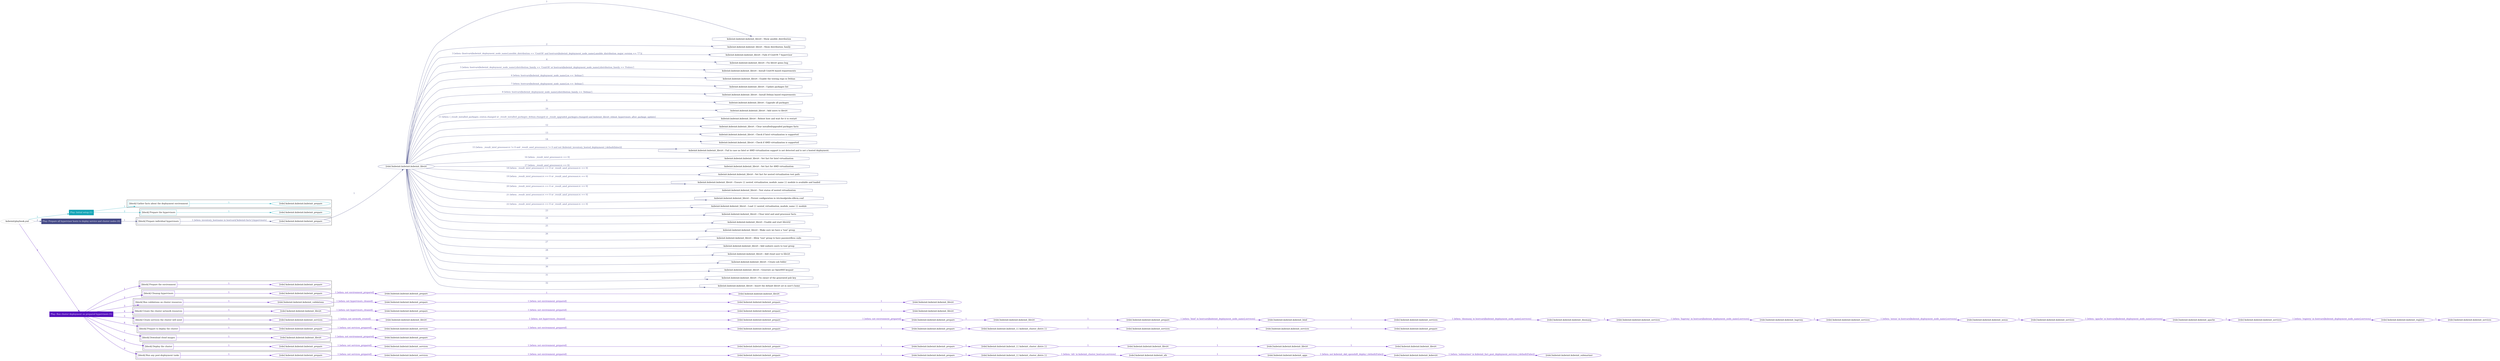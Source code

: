 digraph {
	graph [concentrate=true ordering=in rankdir=LR ratio=fill]
	edge [esep=5 sep=10]
	"kubeinit/playbook.yml" [id=root_node style=dotted]
	play_ae5623bc [label="Play: Initial setup (1)" color="#15a5b7" fontcolor="#ffffff" id=play_ae5623bc shape=box style=filled tooltip=localhost]
	"kubeinit/playbook.yml" -> play_ae5623bc [label="1 " color="#15a5b7" fontcolor="#15a5b7" id=edge_27485e9d labeltooltip="1 " tooltip="1 "]
	subgraph "kubeinit.kubeinit.kubeinit_prepare" {
		role_32ba63b3 [label="[role] kubeinit.kubeinit.kubeinit_prepare" color="#15a5b7" id=role_32ba63b3 tooltip="kubeinit.kubeinit.kubeinit_prepare"]
	}
	subgraph "kubeinit.kubeinit.kubeinit_prepare" {
		role_49cd9818 [label="[role] kubeinit.kubeinit.kubeinit_prepare" color="#15a5b7" id=role_49cd9818 tooltip="kubeinit.kubeinit.kubeinit_prepare"]
	}
	subgraph "Play: Initial setup (1)" {
		play_ae5623bc -> block_81b3d2ae [label=1 color="#15a5b7" fontcolor="#15a5b7" id=edge_026b14d3 labeltooltip=1 tooltip=1]
		subgraph cluster_block_81b3d2ae {
			block_81b3d2ae [label="[block] Gather facts about the deployment environment" color="#15a5b7" id=block_81b3d2ae labeltooltip="Gather facts about the deployment environment" shape=box tooltip="Gather facts about the deployment environment"]
			block_81b3d2ae -> role_32ba63b3 [label="1 " color="#15a5b7" fontcolor="#15a5b7" id=edge_f1c1e1ab labeltooltip="1 " tooltip="1 "]
		}
		play_ae5623bc -> block_68436acc [label=2 color="#15a5b7" fontcolor="#15a5b7" id=edge_867c7a4f labeltooltip=2 tooltip=2]
		subgraph cluster_block_68436acc {
			block_68436acc [label="[block] Prepare the hypervisors" color="#15a5b7" id=block_68436acc labeltooltip="Prepare the hypervisors" shape=box tooltip="Prepare the hypervisors"]
			block_68436acc -> role_49cd9818 [label="1 " color="#15a5b7" fontcolor="#15a5b7" id=edge_c516bd95 labeltooltip="1 " tooltip="1 "]
		}
	}
	play_3d8f3147 [label="Play: Prepare all hypervisor hosts to deploy service and cluster nodes (0)" color="#454a87" fontcolor="#ffffff" id=play_3d8f3147 shape=box style=filled tooltip="Play: Prepare all hypervisor hosts to deploy service and cluster nodes (0)"]
	"kubeinit/playbook.yml" -> play_3d8f3147 [label="2 " color="#454a87" fontcolor="#454a87" id=edge_6133e036 labeltooltip="2 " tooltip="2 "]
	subgraph "kubeinit.kubeinit.kubeinit_libvirt" {
		role_4e912ec5 [label="[role] kubeinit.kubeinit.kubeinit_libvirt" color="#454a87" id=role_4e912ec5 tooltip="kubeinit.kubeinit.kubeinit_libvirt"]
		task_d1278733 [label="kubeinit.kubeinit.kubeinit_libvirt : Show ansible_distribution" color="#454a87" id=task_d1278733 shape=octagon tooltip="kubeinit.kubeinit.kubeinit_libvirt : Show ansible_distribution"]
		role_4e912ec5 -> task_d1278733 [label="1 " color="#454a87" fontcolor="#454a87" id=edge_0f3d3558 labeltooltip="1 " tooltip="1 "]
		task_0af24a42 [label="kubeinit.kubeinit.kubeinit_libvirt : Show distribution_family" color="#454a87" id=task_0af24a42 shape=octagon tooltip="kubeinit.kubeinit.kubeinit_libvirt : Show distribution_family"]
		role_4e912ec5 -> task_0af24a42 [label="2 " color="#454a87" fontcolor="#454a87" id=edge_c1f92a59 labeltooltip="2 " tooltip="2 "]
		task_7bc9d79d [label="kubeinit.kubeinit.kubeinit_libvirt : Fails if CentOS 7 hypervisor" color="#454a87" id=task_7bc9d79d shape=octagon tooltip="kubeinit.kubeinit.kubeinit_libvirt : Fails if CentOS 7 hypervisor"]
		role_4e912ec5 -> task_7bc9d79d [label="3 [when: (hostvars[kubeinit_deployment_node_name].ansible_distribution == 'CentOS' and hostvars[kubeinit_deployment_node_name].ansible_distribution_major_version == \"7\")]" color="#454a87" fontcolor="#454a87" id=edge_f0eb974d labeltooltip="3 [when: (hostvars[kubeinit_deployment_node_name].ansible_distribution == 'CentOS' and hostvars[kubeinit_deployment_node_name].ansible_distribution_major_version == \"7\")]" tooltip="3 [when: (hostvars[kubeinit_deployment_node_name].ansible_distribution == 'CentOS' and hostvars[kubeinit_deployment_node_name].ansible_distribution_major_version == \"7\")]"]
		task_7fc42ae1 [label="kubeinit.kubeinit.kubeinit_libvirt : Fix libvirt qemu bug" color="#454a87" id=task_7fc42ae1 shape=octagon tooltip="kubeinit.kubeinit.kubeinit_libvirt : Fix libvirt qemu bug"]
		role_4e912ec5 -> task_7fc42ae1 [label="4 " color="#454a87" fontcolor="#454a87" id=edge_eb07b515 labeltooltip="4 " tooltip="4 "]
		task_ab1a9a8f [label="kubeinit.kubeinit.kubeinit_libvirt : Install CentOS based requirements" color="#454a87" id=task_ab1a9a8f shape=octagon tooltip="kubeinit.kubeinit.kubeinit_libvirt : Install CentOS based requirements"]
		role_4e912ec5 -> task_ab1a9a8f [label="5 [when: hostvars[kubeinit_deployment_node_name].distribution_family == 'CentOS' or hostvars[kubeinit_deployment_node_name].distribution_family == 'Fedora']" color="#454a87" fontcolor="#454a87" id=edge_c4c9f3f1 labeltooltip="5 [when: hostvars[kubeinit_deployment_node_name].distribution_family == 'CentOS' or hostvars[kubeinit_deployment_node_name].distribution_family == 'Fedora']" tooltip="5 [when: hostvars[kubeinit_deployment_node_name].distribution_family == 'CentOS' or hostvars[kubeinit_deployment_node_name].distribution_family == 'Fedora']"]
		task_1ac90d5b [label="kubeinit.kubeinit.kubeinit_libvirt : Enable the testing repo in Debian" color="#454a87" id=task_1ac90d5b shape=octagon tooltip="kubeinit.kubeinit.kubeinit_libvirt : Enable the testing repo in Debian"]
		role_4e912ec5 -> task_1ac90d5b [label="6 [when: hostvars[kubeinit_deployment_node_name].os == 'debian']" color="#454a87" fontcolor="#454a87" id=edge_9f5363a7 labeltooltip="6 [when: hostvars[kubeinit_deployment_node_name].os == 'debian']" tooltip="6 [when: hostvars[kubeinit_deployment_node_name].os == 'debian']"]
		task_37b2a789 [label="kubeinit.kubeinit.kubeinit_libvirt : Update packages list" color="#454a87" id=task_37b2a789 shape=octagon tooltip="kubeinit.kubeinit.kubeinit_libvirt : Update packages list"]
		role_4e912ec5 -> task_37b2a789 [label="7 [when: hostvars[kubeinit_deployment_node_name].os == 'debian']" color="#454a87" fontcolor="#454a87" id=edge_d1c5ad2e labeltooltip="7 [when: hostvars[kubeinit_deployment_node_name].os == 'debian']" tooltip="7 [when: hostvars[kubeinit_deployment_node_name].os == 'debian']"]
		task_36decf1a [label="kubeinit.kubeinit.kubeinit_libvirt : Install Debian based requirements" color="#454a87" id=task_36decf1a shape=octagon tooltip="kubeinit.kubeinit.kubeinit_libvirt : Install Debian based requirements"]
		role_4e912ec5 -> task_36decf1a [label="8 [when: hostvars[kubeinit_deployment_node_name].distribution_family == 'Debian']" color="#454a87" fontcolor="#454a87" id=edge_c4d5b35b labeltooltip="8 [when: hostvars[kubeinit_deployment_node_name].distribution_family == 'Debian']" tooltip="8 [when: hostvars[kubeinit_deployment_node_name].distribution_family == 'Debian']"]
		task_96eb732e [label="kubeinit.kubeinit.kubeinit_libvirt : Upgrade all packages" color="#454a87" id=task_96eb732e shape=octagon tooltip="kubeinit.kubeinit.kubeinit_libvirt : Upgrade all packages"]
		role_4e912ec5 -> task_96eb732e [label="9 " color="#454a87" fontcolor="#454a87" id=edge_d1c622c1 labeltooltip="9 " tooltip="9 "]
		task_19e4eb24 [label="kubeinit.kubeinit.kubeinit_libvirt : Add users to libvirt" color="#454a87" id=task_19e4eb24 shape=octagon tooltip="kubeinit.kubeinit.kubeinit_libvirt : Add users to libvirt"]
		role_4e912ec5 -> task_19e4eb24 [label="10 " color="#454a87" fontcolor="#454a87" id=edge_80ad8586 labeltooltip="10 " tooltip="10 "]
		task_6fe767bd [label="kubeinit.kubeinit.kubeinit_libvirt : Reboot host and wait for it to restart" color="#454a87" id=task_6fe767bd shape=octagon tooltip="kubeinit.kubeinit.kubeinit_libvirt : Reboot host and wait for it to restart"]
		role_4e912ec5 -> task_6fe767bd [label="11 [when: (_result_installed_packages_centos.changed or _result_installed_packages_debian.changed or _result_upgraded_packages.changed) and kubeinit_libvirt_reboot_hypervisors_after_package_update]" color="#454a87" fontcolor="#454a87" id=edge_56527d7c labeltooltip="11 [when: (_result_installed_packages_centos.changed or _result_installed_packages_debian.changed or _result_upgraded_packages.changed) and kubeinit_libvirt_reboot_hypervisors_after_package_update]" tooltip="11 [when: (_result_installed_packages_centos.changed or _result_installed_packages_debian.changed or _result_upgraded_packages.changed) and kubeinit_libvirt_reboot_hypervisors_after_package_update]"]
		task_f14ef8e3 [label="kubeinit.kubeinit.kubeinit_libvirt : Clear installed/upgraded packages facts" color="#454a87" id=task_f14ef8e3 shape=octagon tooltip="kubeinit.kubeinit.kubeinit_libvirt : Clear installed/upgraded packages facts"]
		role_4e912ec5 -> task_f14ef8e3 [label="12 " color="#454a87" fontcolor="#454a87" id=edge_048f81d2 labeltooltip="12 " tooltip="12 "]
		task_b31f3eb2 [label="kubeinit.kubeinit.kubeinit_libvirt : Check if Intel virtualization is supported" color="#454a87" id=task_b31f3eb2 shape=octagon tooltip="kubeinit.kubeinit.kubeinit_libvirt : Check if Intel virtualization is supported"]
		role_4e912ec5 -> task_b31f3eb2 [label="13 " color="#454a87" fontcolor="#454a87" id=edge_bd70e454 labeltooltip="13 " tooltip="13 "]
		task_b850ec2c [label="kubeinit.kubeinit.kubeinit_libvirt : Check if AMD virtualization is supported" color="#454a87" id=task_b850ec2c shape=octagon tooltip="kubeinit.kubeinit.kubeinit_libvirt : Check if AMD virtualization is supported"]
		role_4e912ec5 -> task_b850ec2c [label="14 " color="#454a87" fontcolor="#454a87" id=edge_55ef49c7 labeltooltip="14 " tooltip="14 "]
		task_a9e18a60 [label="kubeinit.kubeinit.kubeinit_libvirt : Fail in case no Intel or AMD virtualization support is not detected and is not a hosted deployment." color="#454a87" id=task_a9e18a60 shape=octagon tooltip="kubeinit.kubeinit.kubeinit_libvirt : Fail in case no Intel or AMD virtualization support is not detected and is not a hosted deployment."]
		role_4e912ec5 -> task_a9e18a60 [label="15 [when: _result_intel_processor.rc != 0 and _result_amd_processor.rc != 0 and not (kubeinit_inventory_hosted_deployment | default(false))]" color="#454a87" fontcolor="#454a87" id=edge_24cc51c0 labeltooltip="15 [when: _result_intel_processor.rc != 0 and _result_amd_processor.rc != 0 and not (kubeinit_inventory_hosted_deployment | default(false))]" tooltip="15 [when: _result_intel_processor.rc != 0 and _result_amd_processor.rc != 0 and not (kubeinit_inventory_hosted_deployment | default(false))]"]
		task_1f916fc2 [label="kubeinit.kubeinit.kubeinit_libvirt : Set fact for Intel virtualization" color="#454a87" id=task_1f916fc2 shape=octagon tooltip="kubeinit.kubeinit.kubeinit_libvirt : Set fact for Intel virtualization"]
		role_4e912ec5 -> task_1f916fc2 [label="16 [when: _result_intel_processor.rc == 0]" color="#454a87" fontcolor="#454a87" id=edge_fc186d94 labeltooltip="16 [when: _result_intel_processor.rc == 0]" tooltip="16 [when: _result_intel_processor.rc == 0]"]
		task_e0577980 [label="kubeinit.kubeinit.kubeinit_libvirt : Set fact for AMD virtualization" color="#454a87" id=task_e0577980 shape=octagon tooltip="kubeinit.kubeinit.kubeinit_libvirt : Set fact for AMD virtualization"]
		role_4e912ec5 -> task_e0577980 [label="17 [when: _result_amd_processor.rc == 0]" color="#454a87" fontcolor="#454a87" id=edge_e07c6f83 labeltooltip="17 [when: _result_amd_processor.rc == 0]" tooltip="17 [when: _result_amd_processor.rc == 0]"]
		task_1e89be77 [label="kubeinit.kubeinit.kubeinit_libvirt : Set fact for nested virtualization test path" color="#454a87" id=task_1e89be77 shape=octagon tooltip="kubeinit.kubeinit.kubeinit_libvirt : Set fact for nested virtualization test path"]
		role_4e912ec5 -> task_1e89be77 [label="18 [when: _result_intel_processor.rc == 0 or _result_amd_processor.rc == 0]" color="#454a87" fontcolor="#454a87" id=edge_f1676edd labeltooltip="18 [when: _result_intel_processor.rc == 0 or _result_amd_processor.rc == 0]" tooltip="18 [when: _result_intel_processor.rc == 0 or _result_amd_processor.rc == 0]"]
		task_506cacd7 [label="kubeinit.kubeinit.kubeinit_libvirt : Ensure {{ nested_virtualization_module_name }} module is available and loaded" color="#454a87" id=task_506cacd7 shape=octagon tooltip="kubeinit.kubeinit.kubeinit_libvirt : Ensure {{ nested_virtualization_module_name }} module is available and loaded"]
		role_4e912ec5 -> task_506cacd7 [label="19 [when: _result_intel_processor.rc == 0 or _result_amd_processor.rc == 0]" color="#454a87" fontcolor="#454a87" id=edge_72a61368 labeltooltip="19 [when: _result_intel_processor.rc == 0 or _result_amd_processor.rc == 0]" tooltip="19 [when: _result_intel_processor.rc == 0 or _result_amd_processor.rc == 0]"]
		task_217394ab [label="kubeinit.kubeinit.kubeinit_libvirt : Test status of nested virtualization" color="#454a87" id=task_217394ab shape=octagon tooltip="kubeinit.kubeinit.kubeinit_libvirt : Test status of nested virtualization"]
		role_4e912ec5 -> task_217394ab [label="20 [when: _result_intel_processor.rc == 0 or _result_amd_processor.rc == 0]" color="#454a87" fontcolor="#454a87" id=edge_a910e5ba labeltooltip="20 [when: _result_intel_processor.rc == 0 or _result_amd_processor.rc == 0]" tooltip="20 [when: _result_intel_processor.rc == 0 or _result_amd_processor.rc == 0]"]
		task_99a50fc7 [label="kubeinit.kubeinit.kubeinit_libvirt : Persist configuration in /etc/modprobe.d/kvm.conf" color="#454a87" id=task_99a50fc7 shape=octagon tooltip="kubeinit.kubeinit.kubeinit_libvirt : Persist configuration in /etc/modprobe.d/kvm.conf"]
		role_4e912ec5 -> task_99a50fc7 [label="21 [when: _result_intel_processor.rc == 0 or _result_amd_processor.rc == 0]" color="#454a87" fontcolor="#454a87" id=edge_4dee004d labeltooltip="21 [when: _result_intel_processor.rc == 0 or _result_amd_processor.rc == 0]" tooltip="21 [when: _result_intel_processor.rc == 0 or _result_amd_processor.rc == 0]"]
		task_57d369d8 [label="kubeinit.kubeinit.kubeinit_libvirt : Load {{ nested_virtualization_module_name }} module" color="#454a87" id=task_57d369d8 shape=octagon tooltip="kubeinit.kubeinit.kubeinit_libvirt : Load {{ nested_virtualization_module_name }} module"]
		role_4e912ec5 -> task_57d369d8 [label="22 [when: _result_intel_processor.rc == 0 or _result_amd_processor.rc == 0]" color="#454a87" fontcolor="#454a87" id=edge_d09338bd labeltooltip="22 [when: _result_intel_processor.rc == 0 or _result_amd_processor.rc == 0]" tooltip="22 [when: _result_intel_processor.rc == 0 or _result_amd_processor.rc == 0]"]
		task_54602b9b [label="kubeinit.kubeinit.kubeinit_libvirt : Clear intel and amd processor facts" color="#454a87" id=task_54602b9b shape=octagon tooltip="kubeinit.kubeinit.kubeinit_libvirt : Clear intel and amd processor facts"]
		role_4e912ec5 -> task_54602b9b [label="23 " color="#454a87" fontcolor="#454a87" id=edge_500079d8 labeltooltip="23 " tooltip="23 "]
		task_56a97917 [label="kubeinit.kubeinit.kubeinit_libvirt : Enable and start libvirtd" color="#454a87" id=task_56a97917 shape=octagon tooltip="kubeinit.kubeinit.kubeinit_libvirt : Enable and start libvirtd"]
		role_4e912ec5 -> task_56a97917 [label="24 " color="#454a87" fontcolor="#454a87" id=edge_bbfd3765 labeltooltip="24 " tooltip="24 "]
		task_d53f37eb [label="kubeinit.kubeinit.kubeinit_libvirt : Make sure we have a 'toor' group" color="#454a87" id=task_d53f37eb shape=octagon tooltip="kubeinit.kubeinit.kubeinit_libvirt : Make sure we have a 'toor' group"]
		role_4e912ec5 -> task_d53f37eb [label="25 " color="#454a87" fontcolor="#454a87" id=edge_2233638c labeltooltip="25 " tooltip="25 "]
		task_4d120b54 [label="kubeinit.kubeinit.kubeinit_libvirt : Allow 'toor' group to have passwordless sudo" color="#454a87" id=task_4d120b54 shape=octagon tooltip="kubeinit.kubeinit.kubeinit_libvirt : Allow 'toor' group to have passwordless sudo"]
		role_4e912ec5 -> task_4d120b54 [label="26 " color="#454a87" fontcolor="#454a87" id=edge_a14a1970 labeltooltip="26 " tooltip="26 "]
		task_537d9044 [label="kubeinit.kubeinit.kubeinit_libvirt : Add sudoers users to toor group" color="#454a87" id=task_537d9044 shape=octagon tooltip="kubeinit.kubeinit.kubeinit_libvirt : Add sudoers users to toor group"]
		role_4e912ec5 -> task_537d9044 [label="27 " color="#454a87" fontcolor="#454a87" id=edge_779ed4fe labeltooltip="27 " tooltip="27 "]
		task_7dc441e7 [label="kubeinit.kubeinit.kubeinit_libvirt : Add cloud user to libvirt" color="#454a87" id=task_7dc441e7 shape=octagon tooltip="kubeinit.kubeinit.kubeinit_libvirt : Add cloud user to libvirt"]
		role_4e912ec5 -> task_7dc441e7 [label="28 " color="#454a87" fontcolor="#454a87" id=edge_8a097189 labeltooltip="28 " tooltip="28 "]
		task_785f886f [label="kubeinit.kubeinit.kubeinit_libvirt : Create ssh folder" color="#454a87" id=task_785f886f shape=octagon tooltip="kubeinit.kubeinit.kubeinit_libvirt : Create ssh folder"]
		role_4e912ec5 -> task_785f886f [label="29 " color="#454a87" fontcolor="#454a87" id=edge_5fbecd50 labeltooltip="29 " tooltip="29 "]
		task_94167d1b [label="kubeinit.kubeinit.kubeinit_libvirt : Generate an OpenSSH keypair" color="#454a87" id=task_94167d1b shape=octagon tooltip="kubeinit.kubeinit.kubeinit_libvirt : Generate an OpenSSH keypair"]
		role_4e912ec5 -> task_94167d1b [label="30 " color="#454a87" fontcolor="#454a87" id=edge_88007343 labeltooltip="30 " tooltip="30 "]
		task_08da97da [label="kubeinit.kubeinit.kubeinit_libvirt : Fix owner of the generated pub key" color="#454a87" id=task_08da97da shape=octagon tooltip="kubeinit.kubeinit.kubeinit_libvirt : Fix owner of the generated pub key"]
		role_4e912ec5 -> task_08da97da [label="31 " color="#454a87" fontcolor="#454a87" id=edge_4859329a labeltooltip="31 " tooltip="31 "]
		task_ebb7e4c8 [label="kubeinit.kubeinit.kubeinit_libvirt : Insert the default libvirt uri in user's home" color="#454a87" id=task_ebb7e4c8 shape=octagon tooltip="kubeinit.kubeinit.kubeinit_libvirt : Insert the default libvirt uri in user's home"]
		role_4e912ec5 -> task_ebb7e4c8 [label="32 " color="#454a87" fontcolor="#454a87" id=edge_0ab4ddd1 labeltooltip="32 " tooltip="32 "]
	}
	subgraph "kubeinit.kubeinit.kubeinit_prepare" {
		role_7622f6ec [label="[role] kubeinit.kubeinit.kubeinit_prepare" color="#454a87" id=role_7622f6ec tooltip="kubeinit.kubeinit.kubeinit_prepare"]
		role_7622f6ec -> role_4e912ec5 [label="1 " color="#454a87" fontcolor="#454a87" id=edge_f17124e9 labeltooltip="1 " tooltip="1 "]
	}
	subgraph "Play: Prepare all hypervisor hosts to deploy service and cluster nodes (0)" {
		play_3d8f3147 -> block_8a9338aa [label=1 color="#454a87" fontcolor="#454a87" id=edge_f2286b9d labeltooltip=1 tooltip=1]
		subgraph cluster_block_8a9338aa {
			block_8a9338aa [label="[block] Prepare individual hypervisors" color="#454a87" id=block_8a9338aa labeltooltip="Prepare individual hypervisors" shape=box tooltip="Prepare individual hypervisors"]
			block_8a9338aa -> role_7622f6ec [label="1 [when: inventory_hostname in hostvars['kubeinit-facts'].hypervisors]" color="#454a87" fontcolor="#454a87" id=edge_06d22211 labeltooltip="1 [when: inventory_hostname in hostvars['kubeinit-facts'].hypervisors]" tooltip="1 [when: inventory_hostname in hostvars['kubeinit-facts'].hypervisors]"]
		}
	}
	play_99cb8fa7 [label="Play: Run cluster deployment on prepared hypervisors (1)" color="#550fbd" fontcolor="#ffffff" id=play_99cb8fa7 shape=box style=filled tooltip=localhost]
	"kubeinit/playbook.yml" -> play_99cb8fa7 [label="3 " color="#550fbd" fontcolor="#550fbd" id=edge_e3843371 labeltooltip="3 " tooltip="3 "]
	subgraph "kubeinit.kubeinit.kubeinit_prepare" {
		role_1f131851 [label="[role] kubeinit.kubeinit.kubeinit_prepare" color="#550fbd" id=role_1f131851 tooltip="kubeinit.kubeinit.kubeinit_prepare"]
	}
	subgraph "kubeinit.kubeinit.kubeinit_libvirt" {
		role_98640ddb [label="[role] kubeinit.kubeinit.kubeinit_libvirt" color="#550fbd" id=role_98640ddb tooltip="kubeinit.kubeinit.kubeinit_libvirt"]
	}
	subgraph "kubeinit.kubeinit.kubeinit_prepare" {
		role_d142464f [label="[role] kubeinit.kubeinit.kubeinit_prepare" color="#550fbd" id=role_d142464f tooltip="kubeinit.kubeinit.kubeinit_prepare"]
		role_d142464f -> role_98640ddb [label="1 " color="#550fbd" fontcolor="#550fbd" id=edge_4e6334d4 labeltooltip="1 " tooltip="1 "]
	}
	subgraph "kubeinit.kubeinit.kubeinit_prepare" {
		role_866ad331 [label="[role] kubeinit.kubeinit.kubeinit_prepare" color="#550fbd" id=role_866ad331 tooltip="kubeinit.kubeinit.kubeinit_prepare"]
		role_866ad331 -> role_d142464f [label="1 [when: not environment_prepared]" color="#550fbd" fontcolor="#550fbd" id=edge_68977722 labeltooltip="1 [when: not environment_prepared]" tooltip="1 [when: not environment_prepared]"]
	}
	subgraph "kubeinit.kubeinit.kubeinit_libvirt" {
		role_a5ca8b82 [label="[role] kubeinit.kubeinit.kubeinit_libvirt" color="#550fbd" id=role_a5ca8b82 tooltip="kubeinit.kubeinit.kubeinit_libvirt"]
	}
	subgraph "kubeinit.kubeinit.kubeinit_prepare" {
		role_448c2480 [label="[role] kubeinit.kubeinit.kubeinit_prepare" color="#550fbd" id=role_448c2480 tooltip="kubeinit.kubeinit.kubeinit_prepare"]
		role_448c2480 -> role_a5ca8b82 [label="1 " color="#550fbd" fontcolor="#550fbd" id=edge_f715fdcf labeltooltip="1 " tooltip="1 "]
	}
	subgraph "kubeinit.kubeinit.kubeinit_prepare" {
		role_0910be4d [label="[role] kubeinit.kubeinit.kubeinit_prepare" color="#550fbd" id=role_0910be4d tooltip="kubeinit.kubeinit.kubeinit_prepare"]
		role_0910be4d -> role_448c2480 [label="1 [when: not environment_prepared]" color="#550fbd" fontcolor="#550fbd" id=edge_dcde1224 labeltooltip="1 [when: not environment_prepared]" tooltip="1 [when: not environment_prepared]"]
	}
	subgraph "kubeinit.kubeinit.kubeinit_validations" {
		role_f61c0ba2 [label="[role] kubeinit.kubeinit.kubeinit_validations" color="#550fbd" id=role_f61c0ba2 tooltip="kubeinit.kubeinit.kubeinit_validations"]
		role_f61c0ba2 -> role_0910be4d [label="1 [when: not hypervisors_cleaned]" color="#550fbd" fontcolor="#550fbd" id=edge_54a32b49 labeltooltip="1 [when: not hypervisors_cleaned]" tooltip="1 [when: not hypervisors_cleaned]"]
	}
	subgraph "kubeinit.kubeinit.kubeinit_libvirt" {
		role_7e7880ac [label="[role] kubeinit.kubeinit.kubeinit_libvirt" color="#550fbd" id=role_7e7880ac tooltip="kubeinit.kubeinit.kubeinit_libvirt"]
	}
	subgraph "kubeinit.kubeinit.kubeinit_prepare" {
		role_4aaa9e51 [label="[role] kubeinit.kubeinit.kubeinit_prepare" color="#550fbd" id=role_4aaa9e51 tooltip="kubeinit.kubeinit.kubeinit_prepare"]
		role_4aaa9e51 -> role_7e7880ac [label="1 " color="#550fbd" fontcolor="#550fbd" id=edge_7a8d3516 labeltooltip="1 " tooltip="1 "]
	}
	subgraph "kubeinit.kubeinit.kubeinit_prepare" {
		role_9dd1b8ae [label="[role] kubeinit.kubeinit.kubeinit_prepare" color="#550fbd" id=role_9dd1b8ae tooltip="kubeinit.kubeinit.kubeinit_prepare"]
		role_9dd1b8ae -> role_4aaa9e51 [label="1 [when: not environment_prepared]" color="#550fbd" fontcolor="#550fbd" id=edge_6d3eb0ee labeltooltip="1 [when: not environment_prepared]" tooltip="1 [when: not environment_prepared]"]
	}
	subgraph "kubeinit.kubeinit.kubeinit_libvirt" {
		role_02e04b00 [label="[role] kubeinit.kubeinit.kubeinit_libvirt" color="#550fbd" id=role_02e04b00 tooltip="kubeinit.kubeinit.kubeinit_libvirt"]
		role_02e04b00 -> role_9dd1b8ae [label="1 [when: not hypervisors_cleaned]" color="#550fbd" fontcolor="#550fbd" id=edge_f8a80599 labeltooltip="1 [when: not hypervisors_cleaned]" tooltip="1 [when: not hypervisors_cleaned]"]
	}
	subgraph "kubeinit.kubeinit.kubeinit_services" {
		role_5720671e [label="[role] kubeinit.kubeinit.kubeinit_services" color="#550fbd" id=role_5720671e tooltip="kubeinit.kubeinit.kubeinit_services"]
	}
	subgraph "kubeinit.kubeinit.kubeinit_registry" {
		role_67ec83c3 [label="[role] kubeinit.kubeinit.kubeinit_registry" color="#550fbd" id=role_67ec83c3 tooltip="kubeinit.kubeinit.kubeinit_registry"]
		role_67ec83c3 -> role_5720671e [label="1 " color="#550fbd" fontcolor="#550fbd" id=edge_6f792969 labeltooltip="1 " tooltip="1 "]
	}
	subgraph "kubeinit.kubeinit.kubeinit_services" {
		role_c4996230 [label="[role] kubeinit.kubeinit.kubeinit_services" color="#550fbd" id=role_c4996230 tooltip="kubeinit.kubeinit.kubeinit_services"]
		role_c4996230 -> role_67ec83c3 [label="1 [when: 'registry' in hostvars[kubeinit_deployment_node_name].services]" color="#550fbd" fontcolor="#550fbd" id=edge_097ba85c labeltooltip="1 [when: 'registry' in hostvars[kubeinit_deployment_node_name].services]" tooltip="1 [when: 'registry' in hostvars[kubeinit_deployment_node_name].services]"]
	}
	subgraph "kubeinit.kubeinit.kubeinit_apache" {
		role_f2e9771d [label="[role] kubeinit.kubeinit.kubeinit_apache" color="#550fbd" id=role_f2e9771d tooltip="kubeinit.kubeinit.kubeinit_apache"]
		role_f2e9771d -> role_c4996230 [label="1 " color="#550fbd" fontcolor="#550fbd" id=edge_7b89fd13 labeltooltip="1 " tooltip="1 "]
	}
	subgraph "kubeinit.kubeinit.kubeinit_services" {
		role_d27fc436 [label="[role] kubeinit.kubeinit.kubeinit_services" color="#550fbd" id=role_d27fc436 tooltip="kubeinit.kubeinit.kubeinit_services"]
		role_d27fc436 -> role_f2e9771d [label="1 [when: 'apache' in hostvars[kubeinit_deployment_node_name].services]" color="#550fbd" fontcolor="#550fbd" id=edge_e8b3b3a6 labeltooltip="1 [when: 'apache' in hostvars[kubeinit_deployment_node_name].services]" tooltip="1 [when: 'apache' in hostvars[kubeinit_deployment_node_name].services]"]
	}
	subgraph "kubeinit.kubeinit.kubeinit_nexus" {
		role_d9947d2c [label="[role] kubeinit.kubeinit.kubeinit_nexus" color="#550fbd" id=role_d9947d2c tooltip="kubeinit.kubeinit.kubeinit_nexus"]
		role_d9947d2c -> role_d27fc436 [label="1 " color="#550fbd" fontcolor="#550fbd" id=edge_c3e6a578 labeltooltip="1 " tooltip="1 "]
	}
	subgraph "kubeinit.kubeinit.kubeinit_services" {
		role_78b92240 [label="[role] kubeinit.kubeinit.kubeinit_services" color="#550fbd" id=role_78b92240 tooltip="kubeinit.kubeinit.kubeinit_services"]
		role_78b92240 -> role_d9947d2c [label="1 [when: 'nexus' in hostvars[kubeinit_deployment_node_name].services]" color="#550fbd" fontcolor="#550fbd" id=edge_50438846 labeltooltip="1 [when: 'nexus' in hostvars[kubeinit_deployment_node_name].services]" tooltip="1 [when: 'nexus' in hostvars[kubeinit_deployment_node_name].services]"]
	}
	subgraph "kubeinit.kubeinit.kubeinit_haproxy" {
		role_f83fb7a7 [label="[role] kubeinit.kubeinit.kubeinit_haproxy" color="#550fbd" id=role_f83fb7a7 tooltip="kubeinit.kubeinit.kubeinit_haproxy"]
		role_f83fb7a7 -> role_78b92240 [label="1 " color="#550fbd" fontcolor="#550fbd" id=edge_1779b7a5 labeltooltip="1 " tooltip="1 "]
	}
	subgraph "kubeinit.kubeinit.kubeinit_services" {
		role_96fdc0a0 [label="[role] kubeinit.kubeinit.kubeinit_services" color="#550fbd" id=role_96fdc0a0 tooltip="kubeinit.kubeinit.kubeinit_services"]
		role_96fdc0a0 -> role_f83fb7a7 [label="1 [when: 'haproxy' in hostvars[kubeinit_deployment_node_name].services]" color="#550fbd" fontcolor="#550fbd" id=edge_94af6106 labeltooltip="1 [when: 'haproxy' in hostvars[kubeinit_deployment_node_name].services]" tooltip="1 [when: 'haproxy' in hostvars[kubeinit_deployment_node_name].services]"]
	}
	subgraph "kubeinit.kubeinit.kubeinit_dnsmasq" {
		role_a120117f [label="[role] kubeinit.kubeinit.kubeinit_dnsmasq" color="#550fbd" id=role_a120117f tooltip="kubeinit.kubeinit.kubeinit_dnsmasq"]
		role_a120117f -> role_96fdc0a0 [label="1 " color="#550fbd" fontcolor="#550fbd" id=edge_ff28839b labeltooltip="1 " tooltip="1 "]
	}
	subgraph "kubeinit.kubeinit.kubeinit_services" {
		role_cb15a302 [label="[role] kubeinit.kubeinit.kubeinit_services" color="#550fbd" id=role_cb15a302 tooltip="kubeinit.kubeinit.kubeinit_services"]
		role_cb15a302 -> role_a120117f [label="1 [when: 'dnsmasq' in hostvars[kubeinit_deployment_node_name].services]" color="#550fbd" fontcolor="#550fbd" id=edge_17594d39 labeltooltip="1 [when: 'dnsmasq' in hostvars[kubeinit_deployment_node_name].services]" tooltip="1 [when: 'dnsmasq' in hostvars[kubeinit_deployment_node_name].services]"]
	}
	subgraph "kubeinit.kubeinit.kubeinit_bind" {
		role_ecc2bfb1 [label="[role] kubeinit.kubeinit.kubeinit_bind" color="#550fbd" id=role_ecc2bfb1 tooltip="kubeinit.kubeinit.kubeinit_bind"]
		role_ecc2bfb1 -> role_cb15a302 [label="1 " color="#550fbd" fontcolor="#550fbd" id=edge_7c47cf1d labeltooltip="1 " tooltip="1 "]
	}
	subgraph "kubeinit.kubeinit.kubeinit_prepare" {
		role_cbb8b9eb [label="[role] kubeinit.kubeinit.kubeinit_prepare" color="#550fbd" id=role_cbb8b9eb tooltip="kubeinit.kubeinit.kubeinit_prepare"]
		role_cbb8b9eb -> role_ecc2bfb1 [label="1 [when: 'bind' in hostvars[kubeinit_deployment_node_name].services]" color="#550fbd" fontcolor="#550fbd" id=edge_21c7ca24 labeltooltip="1 [when: 'bind' in hostvars[kubeinit_deployment_node_name].services]" tooltip="1 [when: 'bind' in hostvars[kubeinit_deployment_node_name].services]"]
	}
	subgraph "kubeinit.kubeinit.kubeinit_libvirt" {
		role_b4f92466 [label="[role] kubeinit.kubeinit.kubeinit_libvirt" color="#550fbd" id=role_b4f92466 tooltip="kubeinit.kubeinit.kubeinit_libvirt"]
		role_b4f92466 -> role_cbb8b9eb [label="1 " color="#550fbd" fontcolor="#550fbd" id=edge_d563f028 labeltooltip="1 " tooltip="1 "]
	}
	subgraph "kubeinit.kubeinit.kubeinit_prepare" {
		role_d6afd90a [label="[role] kubeinit.kubeinit.kubeinit_prepare" color="#550fbd" id=role_d6afd90a tooltip="kubeinit.kubeinit.kubeinit_prepare"]
		role_d6afd90a -> role_b4f92466 [label="1 " color="#550fbd" fontcolor="#550fbd" id=edge_3e5f2b34 labeltooltip="1 " tooltip="1 "]
	}
	subgraph "kubeinit.kubeinit.kubeinit_prepare" {
		role_9b9e59af [label="[role] kubeinit.kubeinit.kubeinit_prepare" color="#550fbd" id=role_9b9e59af tooltip="kubeinit.kubeinit.kubeinit_prepare"]
		role_9b9e59af -> role_d6afd90a [label="1 [when: not environment_prepared]" color="#550fbd" fontcolor="#550fbd" id=edge_b2464bd2 labeltooltip="1 [when: not environment_prepared]" tooltip="1 [when: not environment_prepared]"]
	}
	subgraph "kubeinit.kubeinit.kubeinit_libvirt" {
		role_fe4f2ced [label="[role] kubeinit.kubeinit.kubeinit_libvirt" color="#550fbd" id=role_fe4f2ced tooltip="kubeinit.kubeinit.kubeinit_libvirt"]
		role_fe4f2ced -> role_9b9e59af [label="1 [when: not hypervisors_cleaned]" color="#550fbd" fontcolor="#550fbd" id=edge_708e0cf6 labeltooltip="1 [when: not hypervisors_cleaned]" tooltip="1 [when: not hypervisors_cleaned]"]
	}
	subgraph "kubeinit.kubeinit.kubeinit_services" {
		role_7943a257 [label="[role] kubeinit.kubeinit.kubeinit_services" color="#550fbd" id=role_7943a257 tooltip="kubeinit.kubeinit.kubeinit_services"]
		role_7943a257 -> role_fe4f2ced [label="1 [when: not network_created]" color="#550fbd" fontcolor="#550fbd" id=edge_df389e69 labeltooltip="1 [when: not network_created]" tooltip="1 [when: not network_created]"]
	}
	subgraph "kubeinit.kubeinit.kubeinit_prepare" {
		role_3415d162 [label="[role] kubeinit.kubeinit.kubeinit_prepare" color="#550fbd" id=role_3415d162 tooltip="kubeinit.kubeinit.kubeinit_prepare"]
	}
	subgraph "kubeinit.kubeinit.kubeinit_services" {
		role_1e93c3a5 [label="[role] kubeinit.kubeinit.kubeinit_services" color="#550fbd" id=role_1e93c3a5 tooltip="kubeinit.kubeinit.kubeinit_services"]
		role_1e93c3a5 -> role_3415d162 [label="1 " color="#550fbd" fontcolor="#550fbd" id=edge_d6876ead labeltooltip="1 " tooltip="1 "]
	}
	subgraph "kubeinit.kubeinit.kubeinit_services" {
		role_ca690c32 [label="[role] kubeinit.kubeinit.kubeinit_services" color="#550fbd" id=role_ca690c32 tooltip="kubeinit.kubeinit.kubeinit_services"]
		role_ca690c32 -> role_1e93c3a5 [label="1 " color="#550fbd" fontcolor="#550fbd" id=edge_0db3a6bf labeltooltip="1 " tooltip="1 "]
	}
	subgraph "kubeinit.kubeinit.kubeinit_{{ kubeinit_cluster_distro }}" {
		role_add403f8 [label="[role] kubeinit.kubeinit.kubeinit_{{ kubeinit_cluster_distro }}" color="#550fbd" id=role_add403f8 tooltip="kubeinit.kubeinit.kubeinit_{{ kubeinit_cluster_distro }}"]
		role_add403f8 -> role_ca690c32 [label="1 " color="#550fbd" fontcolor="#550fbd" id=edge_1944fe56 labeltooltip="1 " tooltip="1 "]
	}
	subgraph "kubeinit.kubeinit.kubeinit_prepare" {
		role_ceafdeeb [label="[role] kubeinit.kubeinit.kubeinit_prepare" color="#550fbd" id=role_ceafdeeb tooltip="kubeinit.kubeinit.kubeinit_prepare"]
		role_ceafdeeb -> role_add403f8 [label="1 " color="#550fbd" fontcolor="#550fbd" id=edge_13992d44 labeltooltip="1 " tooltip="1 "]
	}
	subgraph "kubeinit.kubeinit.kubeinit_prepare" {
		role_765832c2 [label="[role] kubeinit.kubeinit.kubeinit_prepare" color="#550fbd" id=role_765832c2 tooltip="kubeinit.kubeinit.kubeinit_prepare"]
		role_765832c2 -> role_ceafdeeb [label="1 " color="#550fbd" fontcolor="#550fbd" id=edge_61c1b84b labeltooltip="1 " tooltip="1 "]
	}
	subgraph "kubeinit.kubeinit.kubeinit_services" {
		role_9adeeffd [label="[role] kubeinit.kubeinit.kubeinit_services" color="#550fbd" id=role_9adeeffd tooltip="kubeinit.kubeinit.kubeinit_services"]
		role_9adeeffd -> role_765832c2 [label="1 [when: not environment_prepared]" color="#550fbd" fontcolor="#550fbd" id=edge_2d14dd8f labeltooltip="1 [when: not environment_prepared]" tooltip="1 [when: not environment_prepared]"]
	}
	subgraph "kubeinit.kubeinit.kubeinit_prepare" {
		role_a469de91 [label="[role] kubeinit.kubeinit.kubeinit_prepare" color="#550fbd" id=role_a469de91 tooltip="kubeinit.kubeinit.kubeinit_prepare"]
		role_a469de91 -> role_9adeeffd [label="1 [when: not services_prepared]" color="#550fbd" fontcolor="#550fbd" id=edge_43548bb0 labeltooltip="1 [when: not services_prepared]" tooltip="1 [when: not services_prepared]"]
	}
	subgraph "kubeinit.kubeinit.kubeinit_prepare" {
		role_81d97c6f [label="[role] kubeinit.kubeinit.kubeinit_prepare" color="#550fbd" id=role_81d97c6f tooltip="kubeinit.kubeinit.kubeinit_prepare"]
	}
	subgraph "kubeinit.kubeinit.kubeinit_libvirt" {
		role_74247fe8 [label="[role] kubeinit.kubeinit.kubeinit_libvirt" color="#550fbd" id=role_74247fe8 tooltip="kubeinit.kubeinit.kubeinit_libvirt"]
		role_74247fe8 -> role_81d97c6f [label="1 [when: not environment_prepared]" color="#550fbd" fontcolor="#550fbd" id=edge_0b084dcf labeltooltip="1 [when: not environment_prepared]" tooltip="1 [when: not environment_prepared]"]
	}
	subgraph "kubeinit.kubeinit.kubeinit_libvirt" {
		role_e0f52b55 [label="[role] kubeinit.kubeinit.kubeinit_libvirt" color="#550fbd" id=role_e0f52b55 tooltip="kubeinit.kubeinit.kubeinit_libvirt"]
	}
	subgraph "kubeinit.kubeinit.kubeinit_libvirt" {
		role_f9fb97f5 [label="[role] kubeinit.kubeinit.kubeinit_libvirt" color="#550fbd" id=role_f9fb97f5 tooltip="kubeinit.kubeinit.kubeinit_libvirt"]
		role_f9fb97f5 -> role_e0f52b55 [label="1 " color="#550fbd" fontcolor="#550fbd" id=edge_1b8bbee7 labeltooltip="1 " tooltip="1 "]
	}
	subgraph "kubeinit.kubeinit.kubeinit_libvirt" {
		role_8819ca96 [label="[role] kubeinit.kubeinit.kubeinit_libvirt" color="#550fbd" id=role_8819ca96 tooltip="kubeinit.kubeinit.kubeinit_libvirt"]
		role_8819ca96 -> role_f9fb97f5 [label="1 " color="#550fbd" fontcolor="#550fbd" id=edge_a88e12ef labeltooltip="1 " tooltip="1 "]
	}
	subgraph "kubeinit.kubeinit.kubeinit_{{ kubeinit_cluster_distro }}" {
		role_8f44b672 [label="[role] kubeinit.kubeinit.kubeinit_{{ kubeinit_cluster_distro }}" color="#550fbd" id=role_8f44b672 tooltip="kubeinit.kubeinit.kubeinit_{{ kubeinit_cluster_distro }}"]
		role_8f44b672 -> role_8819ca96 [label="1 " color="#550fbd" fontcolor="#550fbd" id=edge_8b3d2e58 labeltooltip="1 " tooltip="1 "]
	}
	subgraph "kubeinit.kubeinit.kubeinit_prepare" {
		role_4e585497 [label="[role] kubeinit.kubeinit.kubeinit_prepare" color="#550fbd" id=role_4e585497 tooltip="kubeinit.kubeinit.kubeinit_prepare"]
		role_4e585497 -> role_8f44b672 [label="1 " color="#550fbd" fontcolor="#550fbd" id=edge_ea8f2629 labeltooltip="1 " tooltip="1 "]
	}
	subgraph "kubeinit.kubeinit.kubeinit_prepare" {
		role_469348c2 [label="[role] kubeinit.kubeinit.kubeinit_prepare" color="#550fbd" id=role_469348c2 tooltip="kubeinit.kubeinit.kubeinit_prepare"]
		role_469348c2 -> role_4e585497 [label="1 " color="#550fbd" fontcolor="#550fbd" id=edge_d0846f3e labeltooltip="1 " tooltip="1 "]
	}
	subgraph "kubeinit.kubeinit.kubeinit_services" {
		role_478b8241 [label="[role] kubeinit.kubeinit.kubeinit_services" color="#550fbd" id=role_478b8241 tooltip="kubeinit.kubeinit.kubeinit_services"]
		role_478b8241 -> role_469348c2 [label="1 [when: not environment_prepared]" color="#550fbd" fontcolor="#550fbd" id=edge_c29e133f labeltooltip="1 [when: not environment_prepared]" tooltip="1 [when: not environment_prepared]"]
	}
	subgraph "kubeinit.kubeinit.kubeinit_prepare" {
		role_e4acba2d [label="[role] kubeinit.kubeinit.kubeinit_prepare" color="#550fbd" id=role_e4acba2d tooltip="kubeinit.kubeinit.kubeinit_prepare"]
		role_e4acba2d -> role_478b8241 [label="1 [when: not services_prepared]" color="#550fbd" fontcolor="#550fbd" id=edge_9ba94fbc labeltooltip="1 [when: not services_prepared]" tooltip="1 [when: not services_prepared]"]
	}
	subgraph "kubeinit.kubeinit.kubeinit_submariner" {
		role_2d45fc8e [label="[role] kubeinit.kubeinit.kubeinit_submariner" color="#550fbd" id=role_2d45fc8e tooltip="kubeinit.kubeinit.kubeinit_submariner"]
	}
	subgraph "kubeinit.kubeinit.kubeinit_kubevirt" {
		role_42555ad7 [label="[role] kubeinit.kubeinit.kubeinit_kubevirt" color="#550fbd" id=role_42555ad7 tooltip="kubeinit.kubeinit.kubeinit_kubevirt"]
		role_42555ad7 -> role_2d45fc8e [label="1 [when: 'submariner' in kubeinit_fact_post_deployment_services | default(False)]" color="#550fbd" fontcolor="#550fbd" id=edge_e93d69d6 labeltooltip="1 [when: 'submariner' in kubeinit_fact_post_deployment_services | default(False)]" tooltip="1 [when: 'submariner' in kubeinit_fact_post_deployment_services | default(False)]"]
	}
	subgraph "kubeinit.kubeinit.kubeinit_apps" {
		role_2dd92ad5 [label="[role] kubeinit.kubeinit.kubeinit_apps" color="#550fbd" id=role_2dd92ad5 tooltip="kubeinit.kubeinit.kubeinit_apps"]
		role_2dd92ad5 -> role_42555ad7 [label="1 [when: not kubeinit_okd_openshift_deploy | default(False)]" color="#550fbd" fontcolor="#550fbd" id=edge_c8c6c84f labeltooltip="1 [when: not kubeinit_okd_openshift_deploy | default(False)]" tooltip="1 [when: not kubeinit_okd_openshift_deploy | default(False)]"]
	}
	subgraph "kubeinit.kubeinit.kubeinit_nfs" {
		role_1495318b [label="[role] kubeinit.kubeinit.kubeinit_nfs" color="#550fbd" id=role_1495318b tooltip="kubeinit.kubeinit.kubeinit_nfs"]
		role_1495318b -> role_2dd92ad5 [label="1 " color="#550fbd" fontcolor="#550fbd" id=edge_fd7ae86b labeltooltip="1 " tooltip="1 "]
	}
	subgraph "kubeinit.kubeinit.kubeinit_{{ kubeinit_cluster_distro }}" {
		role_a205c766 [label="[role] kubeinit.kubeinit.kubeinit_{{ kubeinit_cluster_distro }}" color="#550fbd" id=role_a205c766 tooltip="kubeinit.kubeinit.kubeinit_{{ kubeinit_cluster_distro }}"]
		role_a205c766 -> role_1495318b [label="1 [when: 'nfs' in kubeinit_cluster_hostvars.services]" color="#550fbd" fontcolor="#550fbd" id=edge_b64231ec labeltooltip="1 [when: 'nfs' in kubeinit_cluster_hostvars.services]" tooltip="1 [when: 'nfs' in kubeinit_cluster_hostvars.services]"]
	}
	subgraph "kubeinit.kubeinit.kubeinit_prepare" {
		role_a7e53754 [label="[role] kubeinit.kubeinit.kubeinit_prepare" color="#550fbd" id=role_a7e53754 tooltip="kubeinit.kubeinit.kubeinit_prepare"]
		role_a7e53754 -> role_a205c766 [label="1 " color="#550fbd" fontcolor="#550fbd" id=edge_dd814677 labeltooltip="1 " tooltip="1 "]
	}
	subgraph "kubeinit.kubeinit.kubeinit_prepare" {
		role_a966e57e [label="[role] kubeinit.kubeinit.kubeinit_prepare" color="#550fbd" id=role_a966e57e tooltip="kubeinit.kubeinit.kubeinit_prepare"]
		role_a966e57e -> role_a7e53754 [label="1 " color="#550fbd" fontcolor="#550fbd" id=edge_d74c0a5d labeltooltip="1 " tooltip="1 "]
	}
	subgraph "kubeinit.kubeinit.kubeinit_services" {
		role_aee882c2 [label="[role] kubeinit.kubeinit.kubeinit_services" color="#550fbd" id=role_aee882c2 tooltip="kubeinit.kubeinit.kubeinit_services"]
		role_aee882c2 -> role_a966e57e [label="1 [when: not environment_prepared]" color="#550fbd" fontcolor="#550fbd" id=edge_e3b718a0 labeltooltip="1 [when: not environment_prepared]" tooltip="1 [when: not environment_prepared]"]
	}
	subgraph "kubeinit.kubeinit.kubeinit_prepare" {
		role_d98e1070 [label="[role] kubeinit.kubeinit.kubeinit_prepare" color="#550fbd" id=role_d98e1070 tooltip="kubeinit.kubeinit.kubeinit_prepare"]
		role_d98e1070 -> role_aee882c2 [label="1 [when: not services_prepared]" color="#550fbd" fontcolor="#550fbd" id=edge_006783c3 labeltooltip="1 [when: not services_prepared]" tooltip="1 [when: not services_prepared]"]
	}
	subgraph "Play: Run cluster deployment on prepared hypervisors (1)" {
		play_99cb8fa7 -> block_8021018a [label=1 color="#550fbd" fontcolor="#550fbd" id=edge_5f9f4c71 labeltooltip=1 tooltip=1]
		subgraph cluster_block_8021018a {
			block_8021018a [label="[block] Prepare the environment" color="#550fbd" id=block_8021018a labeltooltip="Prepare the environment" shape=box tooltip="Prepare the environment"]
			block_8021018a -> role_1f131851 [label="1 " color="#550fbd" fontcolor="#550fbd" id=edge_af8dbbb6 labeltooltip="1 " tooltip="1 "]
		}
		play_99cb8fa7 -> block_0686a3dd [label=2 color="#550fbd" fontcolor="#550fbd" id=edge_b1b05082 labeltooltip=2 tooltip=2]
		subgraph cluster_block_0686a3dd {
			block_0686a3dd [label="[block] Cleanup hypervisors" color="#550fbd" id=block_0686a3dd labeltooltip="Cleanup hypervisors" shape=box tooltip="Cleanup hypervisors"]
			block_0686a3dd -> role_866ad331 [label="1 " color="#550fbd" fontcolor="#550fbd" id=edge_74bc959a labeltooltip="1 " tooltip="1 "]
		}
		play_99cb8fa7 -> block_6f761ef9 [label=3 color="#550fbd" fontcolor="#550fbd" id=edge_20e39da1 labeltooltip=3 tooltip=3]
		subgraph cluster_block_6f761ef9 {
			block_6f761ef9 [label="[block] Run validations on cluster resources" color="#550fbd" id=block_6f761ef9 labeltooltip="Run validations on cluster resources" shape=box tooltip="Run validations on cluster resources"]
			block_6f761ef9 -> role_f61c0ba2 [label="1 " color="#550fbd" fontcolor="#550fbd" id=edge_d06417dc labeltooltip="1 " tooltip="1 "]
		}
		play_99cb8fa7 -> block_a665b4f8 [label=4 color="#550fbd" fontcolor="#550fbd" id=edge_85c5c683 labeltooltip=4 tooltip=4]
		subgraph cluster_block_a665b4f8 {
			block_a665b4f8 [label="[block] Create the cluster network resources" color="#550fbd" id=block_a665b4f8 labeltooltip="Create the cluster network resources" shape=box tooltip="Create the cluster network resources"]
			block_a665b4f8 -> role_02e04b00 [label="1 " color="#550fbd" fontcolor="#550fbd" id=edge_9defd667 labeltooltip="1 " tooltip="1 "]
		}
		play_99cb8fa7 -> block_a1ffecbd [label=5 color="#550fbd" fontcolor="#550fbd" id=edge_0e0f7c18 labeltooltip=5 tooltip=5]
		subgraph cluster_block_a1ffecbd {
			block_a1ffecbd [label="[block] Create services the cluster will need" color="#550fbd" id=block_a1ffecbd labeltooltip="Create services the cluster will need" shape=box tooltip="Create services the cluster will need"]
			block_a1ffecbd -> role_7943a257 [label="1 " color="#550fbd" fontcolor="#550fbd" id=edge_6b6056f1 labeltooltip="1 " tooltip="1 "]
		}
		play_99cb8fa7 -> block_6222f182 [label=6 color="#550fbd" fontcolor="#550fbd" id=edge_60e265cf labeltooltip=6 tooltip=6]
		subgraph cluster_block_6222f182 {
			block_6222f182 [label="[block] Prepare to deploy the cluster" color="#550fbd" id=block_6222f182 labeltooltip="Prepare to deploy the cluster" shape=box tooltip="Prepare to deploy the cluster"]
			block_6222f182 -> role_a469de91 [label="1 " color="#550fbd" fontcolor="#550fbd" id=edge_d49a03bb labeltooltip="1 " tooltip="1 "]
		}
		play_99cb8fa7 -> block_e630af77 [label=7 color="#550fbd" fontcolor="#550fbd" id=edge_e502d959 labeltooltip=7 tooltip=7]
		subgraph cluster_block_e630af77 {
			block_e630af77 [label="[block] Download cloud images" color="#550fbd" id=block_e630af77 labeltooltip="Download cloud images" shape=box tooltip="Download cloud images"]
			block_e630af77 -> role_74247fe8 [label="1 " color="#550fbd" fontcolor="#550fbd" id=edge_c81bf8cc labeltooltip="1 " tooltip="1 "]
		}
		play_99cb8fa7 -> block_9cc32ac7 [label=8 color="#550fbd" fontcolor="#550fbd" id=edge_ef266c03 labeltooltip=8 tooltip=8]
		subgraph cluster_block_9cc32ac7 {
			block_9cc32ac7 [label="[block] Deploy the cluster" color="#550fbd" id=block_9cc32ac7 labeltooltip="Deploy the cluster" shape=box tooltip="Deploy the cluster"]
			block_9cc32ac7 -> role_e4acba2d [label="1 " color="#550fbd" fontcolor="#550fbd" id=edge_5ef65af3 labeltooltip="1 " tooltip="1 "]
		}
		play_99cb8fa7 -> block_1ddd9cde [label=9 color="#550fbd" fontcolor="#550fbd" id=edge_159e9dc6 labeltooltip=9 tooltip=9]
		subgraph cluster_block_1ddd9cde {
			block_1ddd9cde [label="[block] Run any post-deployment tasks" color="#550fbd" id=block_1ddd9cde labeltooltip="Run any post-deployment tasks" shape=box tooltip="Run any post-deployment tasks"]
			block_1ddd9cde -> role_d98e1070 [label="1 " color="#550fbd" fontcolor="#550fbd" id=edge_a9e94395 labeltooltip="1 " tooltip="1 "]
		}
	}
}
